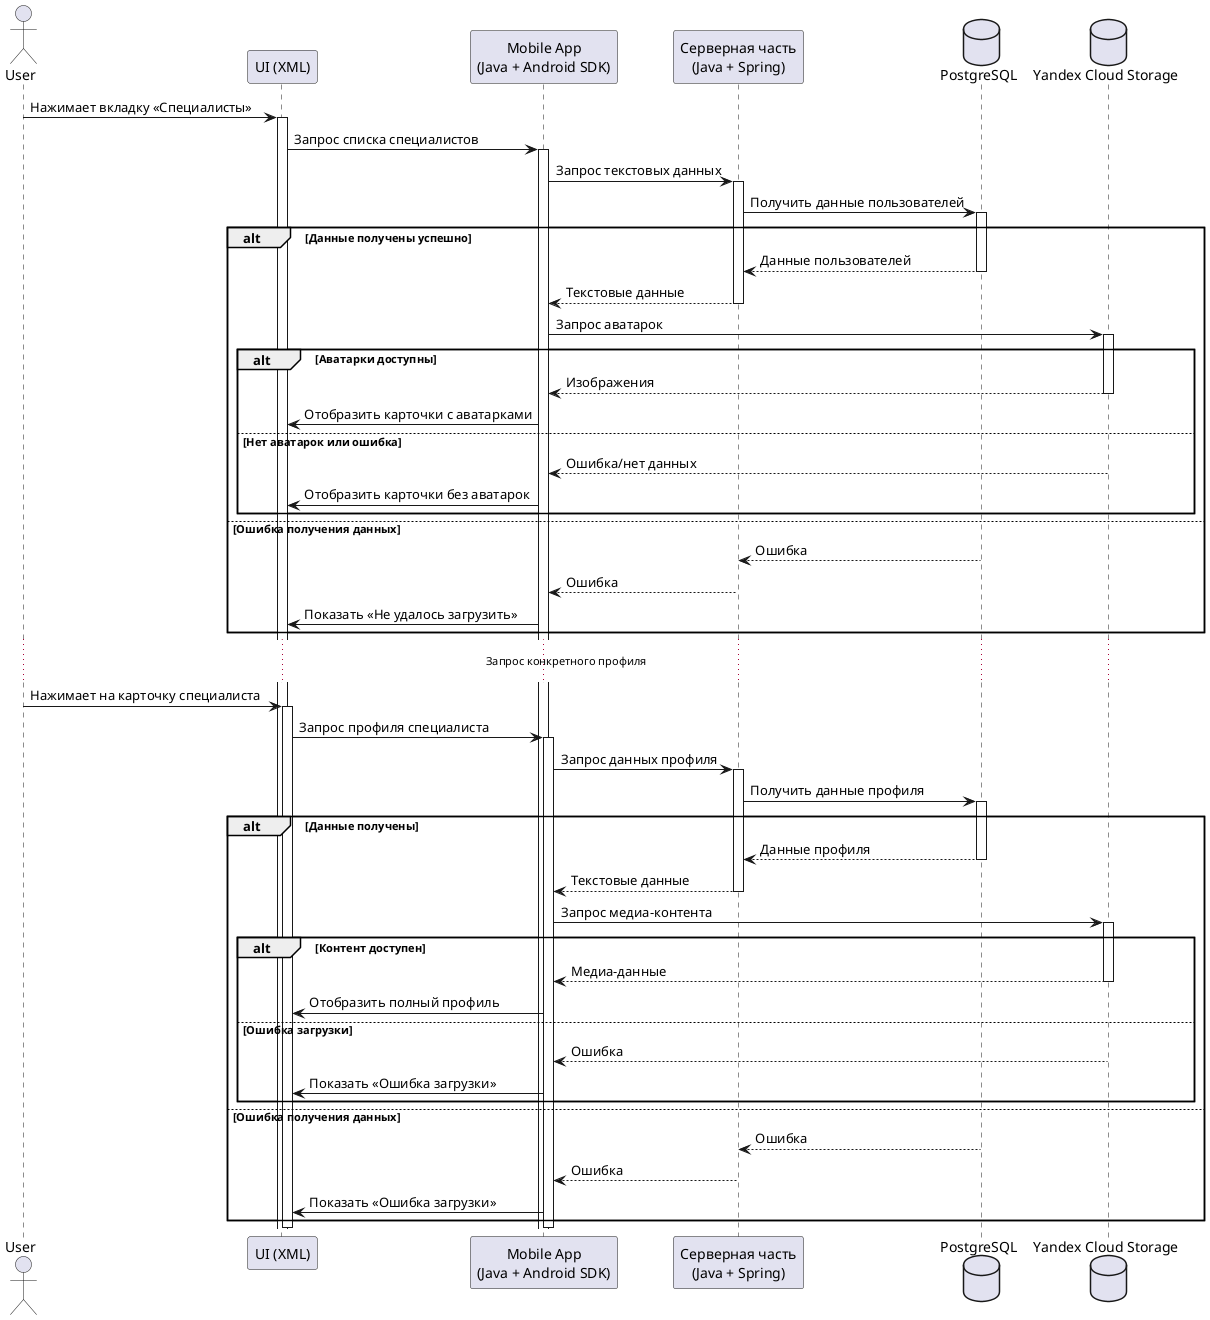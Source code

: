 @startuml
actor User
participant "UI (XML)" as UI
participant "Mobile App\n(Java + Android SDK)" as MobileApp
participant "Серверная часть\n(Java + Spring)" as Server
database PostgreSQL as PostgreSQL
database "Yandex Cloud Storage" as CloudStorage

User -> UI: Нажимает вкладку «Специалисты»
activate UI
UI -> MobileApp: Запрос списка специалистов
activate MobileApp

MobileApp -> Server: Запрос текстовых данных
activate Server
Server -> PostgreSQL: Получить данные пользователей
activate PostgreSQL

alt Данные получены успешно
    PostgreSQL --> Server: Данные пользователей
    deactivate PostgreSQL

    Server --> MobileApp: Текстовые данные
    deactivate Server

    MobileApp -> CloudStorage: Запрос аватарок
    activate CloudStorage

    alt Аватарки доступны
        CloudStorage --> MobileApp: Изображения
        deactivate CloudStorage
        MobileApp -> UI: Отобразить карточки с аватарками
    else Нет аватарок или ошибка
        CloudStorage --> MobileApp: Ошибка/нет данных
        deactivate CloudStorage
        MobileApp -> UI: Отобразить карточки без аватарок
    end

else Ошибка получения данных
    PostgreSQL --> Server: Ошибка
    deactivate PostgreSQL
    Server --> MobileApp: Ошибка
    deactivate Server
    MobileApp -> UI: Показать «Не удалось загрузить»
end

... Запрос конкретного профиля ...

User -> UI: Нажимает на карточку специалиста
activate UI
UI -> MobileApp: Запрос профиля специалиста
activate MobileApp

MobileApp -> Server: Запрос данных профиля
activate Server
Server -> PostgreSQL: Получить данные профиля
activate PostgreSQL

alt Данные получены
    PostgreSQL --> Server: Данные профиля
    deactivate PostgreSQL

    Server --> MobileApp: Текстовые данные
    deactivate Server

    MobileApp -> CloudStorage: Запрос медиа-контента
    activate CloudStorage

    alt Контент доступен
        CloudStorage --> MobileApp: Медиа-данные
        deactivate CloudStorage
        MobileApp -> UI: Отобразить полный профиль
    else Ошибка загрузки
        CloudStorage --> MobileApp: Ошибка
        deactivate CloudStorage
        MobileApp -> UI: Показать «Ошибка загрузки»
    end

else Ошибка получения данных
    PostgreSQL --> Server: Ошибка
    deactivate PostgreSQL
    Server --> MobileApp: Ошибка
    deactivate Server
    MobileApp -> UI: Показать «Ошибка загрузки»
end

deactivate MobileApp
deactivate UI
@enduml

